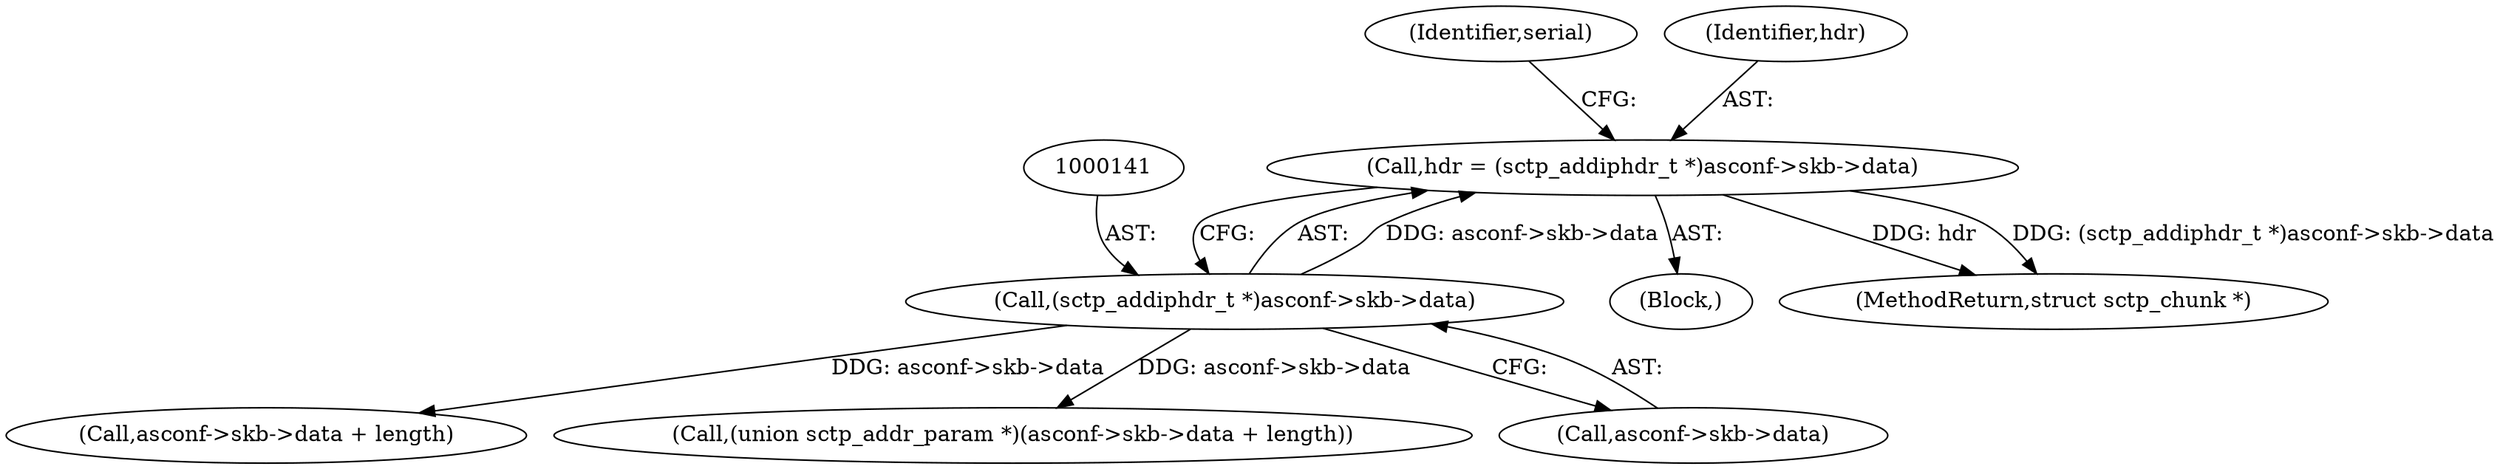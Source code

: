 digraph "0_linux_9de7922bc709eee2f609cd01d98aaedc4cf5ea74@pointer" {
"1000138" [label="(Call,hdr = (sctp_addiphdr_t *)asconf->skb->data)"];
"1000140" [label="(Call,(sctp_addiphdr_t *)asconf->skb->data)"];
"1000138" [label="(Call,hdr = (sctp_addiphdr_t *)asconf->skb->data)"];
"1000111" [label="(Block,)"];
"1000275" [label="(MethodReturn,struct sctp_chunk *)"];
"1000148" [label="(Identifier,serial)"];
"1000140" [label="(Call,(sctp_addiphdr_t *)asconf->skb->data)"];
"1000161" [label="(Call,asconf->skb->data + length)"];
"1000159" [label="(Call,(union sctp_addr_param *)(asconf->skb->data + length))"];
"1000142" [label="(Call,asconf->skb->data)"];
"1000139" [label="(Identifier,hdr)"];
"1000138" -> "1000111"  [label="AST: "];
"1000138" -> "1000140"  [label="CFG: "];
"1000139" -> "1000138"  [label="AST: "];
"1000140" -> "1000138"  [label="AST: "];
"1000148" -> "1000138"  [label="CFG: "];
"1000138" -> "1000275"  [label="DDG: hdr"];
"1000138" -> "1000275"  [label="DDG: (sctp_addiphdr_t *)asconf->skb->data"];
"1000140" -> "1000138"  [label="DDG: asconf->skb->data"];
"1000140" -> "1000142"  [label="CFG: "];
"1000141" -> "1000140"  [label="AST: "];
"1000142" -> "1000140"  [label="AST: "];
"1000140" -> "1000159"  [label="DDG: asconf->skb->data"];
"1000140" -> "1000161"  [label="DDG: asconf->skb->data"];
}
